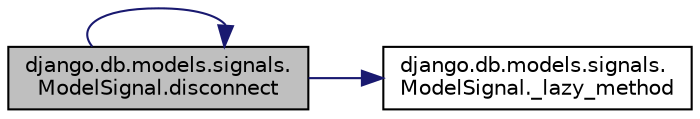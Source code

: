digraph "django.db.models.signals.ModelSignal.disconnect"
{
 // LATEX_PDF_SIZE
  edge [fontname="Helvetica",fontsize="10",labelfontname="Helvetica",labelfontsize="10"];
  node [fontname="Helvetica",fontsize="10",shape=record];
  rankdir="LR";
  Node1 [label="django.db.models.signals.\lModelSignal.disconnect",height=0.2,width=0.4,color="black", fillcolor="grey75", style="filled", fontcolor="black",tooltip=" "];
  Node1 -> Node2 [color="midnightblue",fontsize="10",style="solid",fontname="Helvetica"];
  Node2 [label="django.db.models.signals.\lModelSignal._lazy_method",height=0.2,width=0.4,color="black", fillcolor="white", style="filled",URL="$d2/d25/classdjango_1_1db_1_1models_1_1signals_1_1_model_signal.html#a93ea9cb4511c209bb00c572a33ccd6fc",tooltip=" "];
  Node1 -> Node1 [color="midnightblue",fontsize="10",style="solid",fontname="Helvetica"];
}
